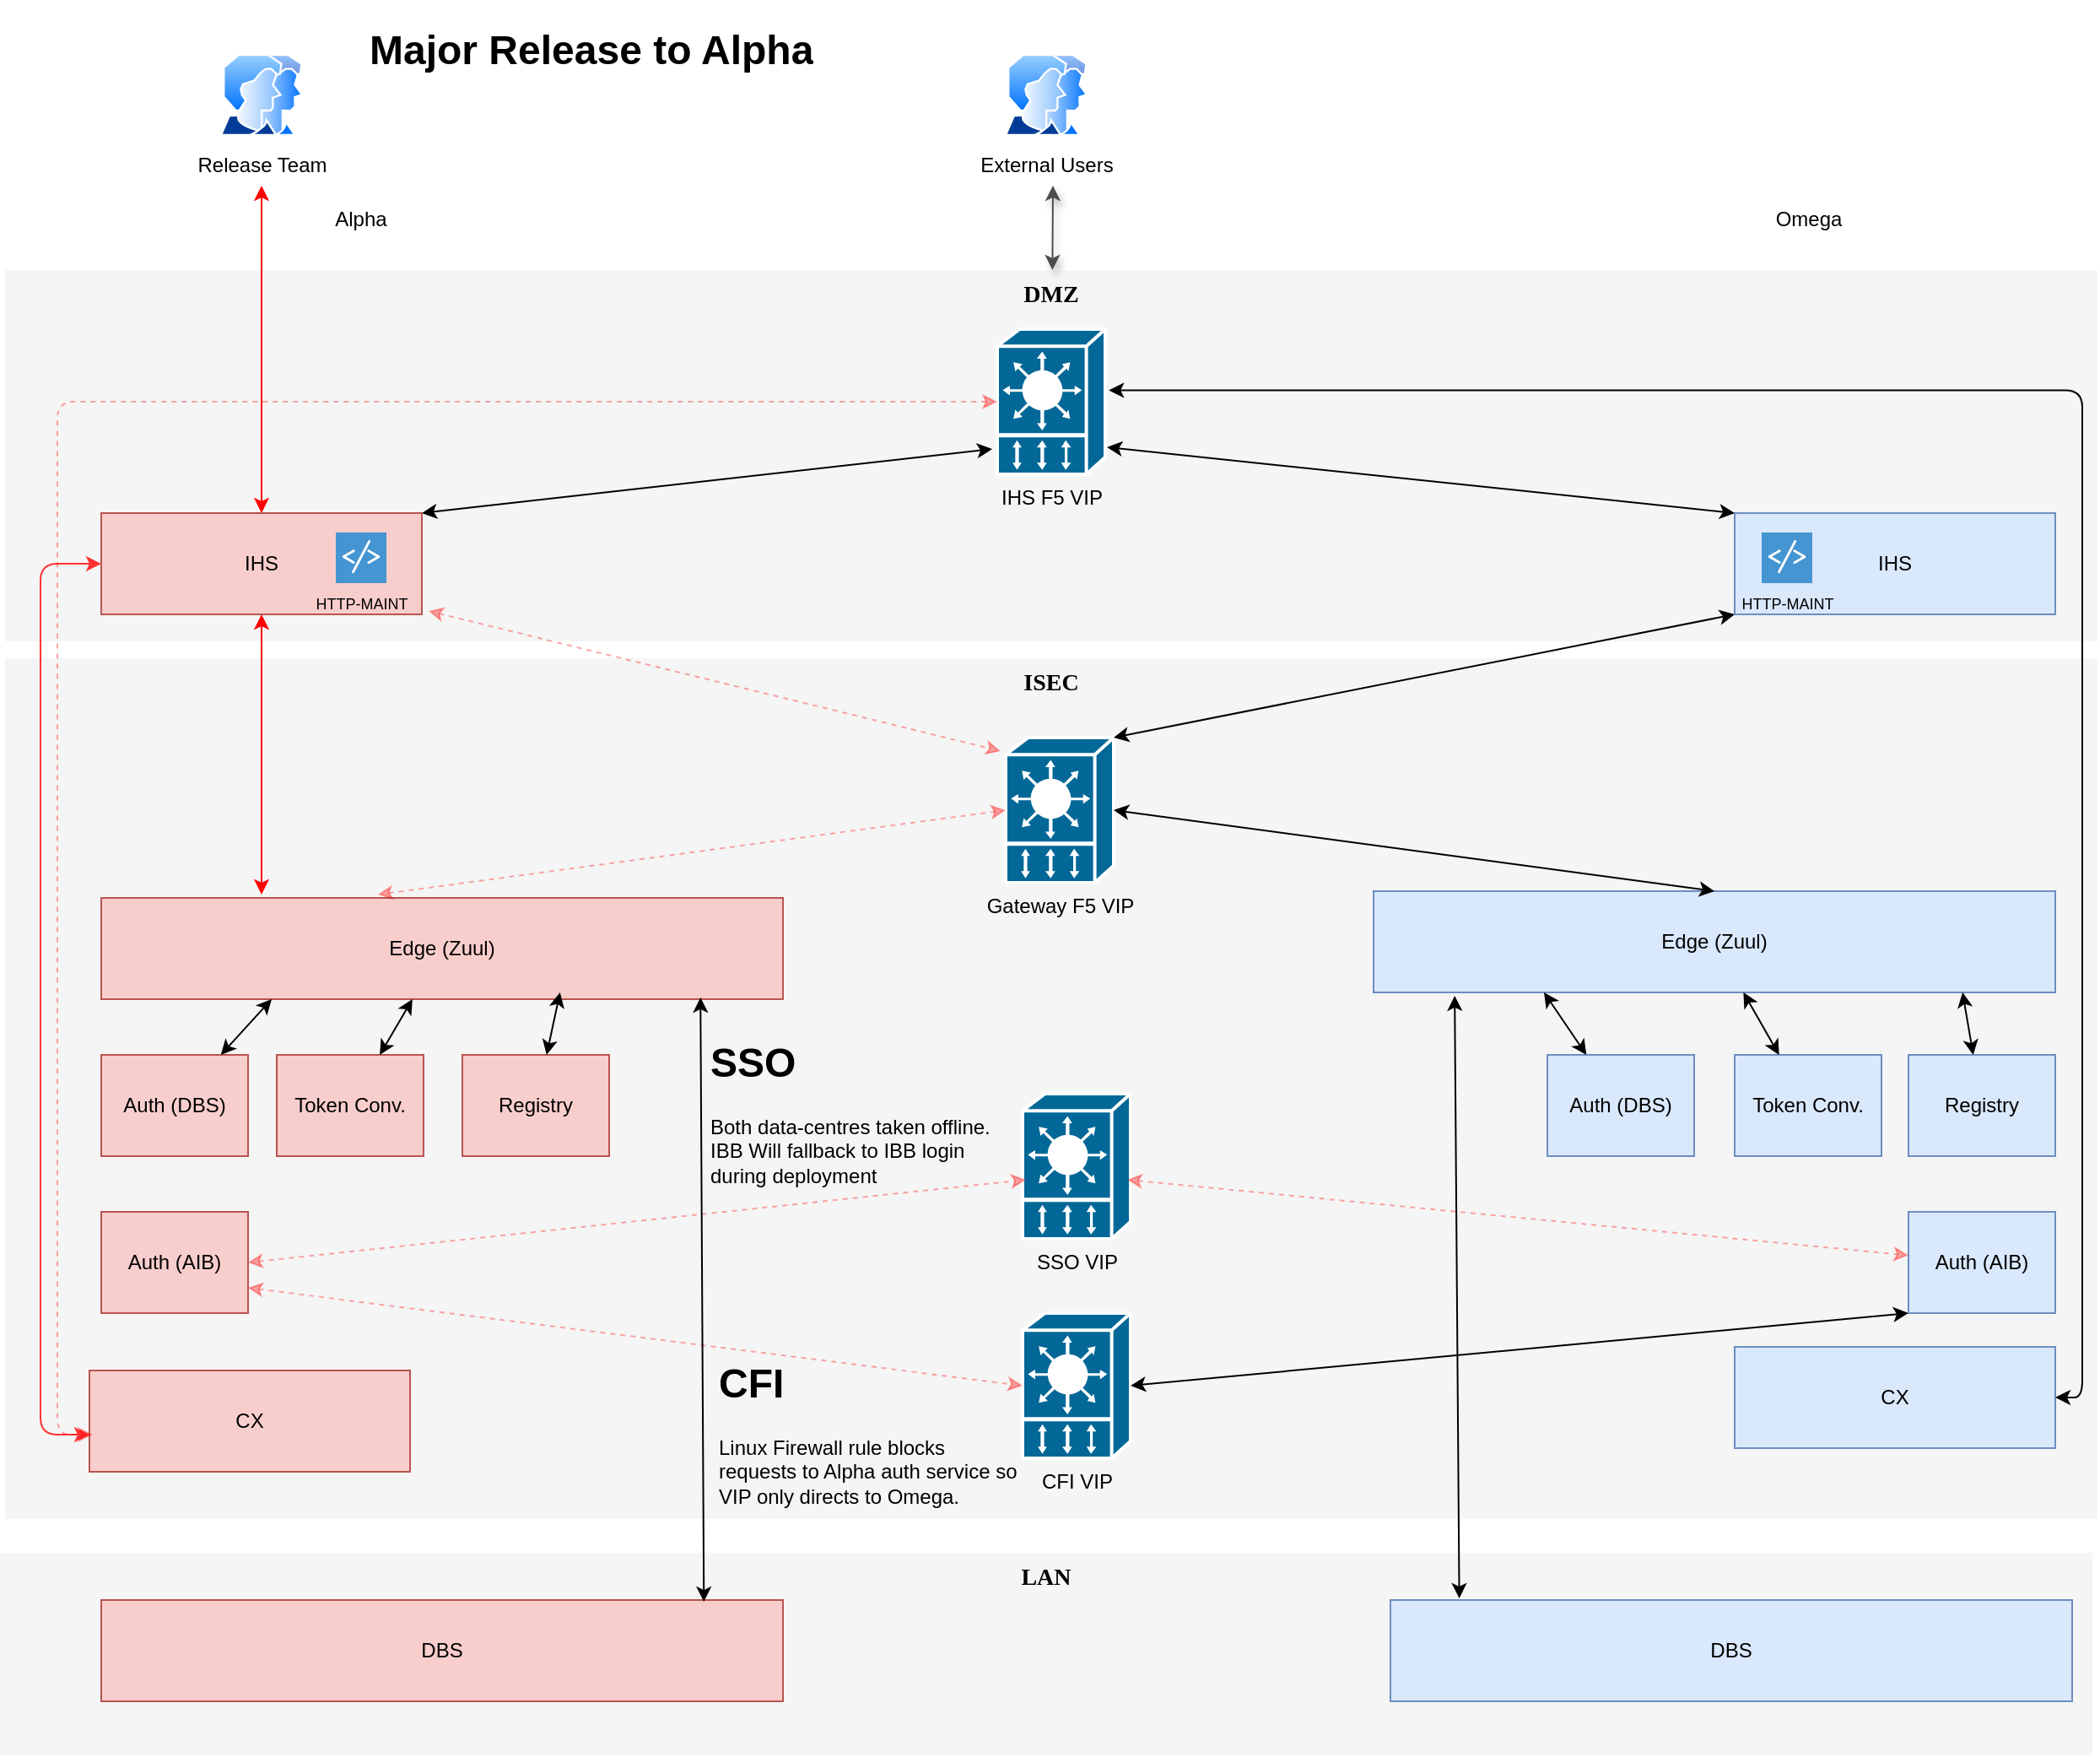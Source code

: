 <mxfile version="12.8.8" type="github">
  <diagram name="Page-1" id="c37626ed-c26b-45fb-9056-f9ebc6bb27b6">
    <mxGraphModel dx="1406" dy="649" grid="1" gridSize="10" guides="1" tooltips="1" connect="1" arrows="1" fold="1" page="1" pageScale="1" pageWidth="1100" pageHeight="850" background="#ffffff" math="0" shadow="0">
      <root>
        <mxCell id="0" />
        <mxCell id="1" parent="0" />
        <mxCell id="QfznqnuBZ1IlKUxBiRQi-20" value="LAN" style="whiteSpace=wrap;html=1;rounded=0;shadow=0;comic=0;strokeWidth=1;fontFamily=Verdana;fontSize=14;fillColor=#f5f5f5;strokeColor=none;verticalAlign=top;fontStyle=1" parent="1" vertex="1">
          <mxGeometry x="476" y="920" width="1240" height="120" as="geometry" />
        </mxCell>
        <mxCell id="1c7a67bf8fd3230f-83" value="DMZ" style="whiteSpace=wrap;html=1;rounded=0;shadow=0;comic=0;strokeWidth=1;fontFamily=Verdana;fontSize=14;fillColor=#f5f5f5;strokeColor=none;verticalAlign=top;fontStyle=1" parent="1" vertex="1">
          <mxGeometry x="479" y="160" width="1240" height="220" as="geometry" />
        </mxCell>
        <mxCell id="QfznqnuBZ1IlKUxBiRQi-1" value="IHS F5 VIP" style="shape=mxgraph.cisco.misc.vip;html=1;dashed=0;fillColor=#036897;strokeColor=#ffffff;strokeWidth=2;verticalLabelPosition=bottom;verticalAlign=top" parent="1" vertex="1">
          <mxGeometry x="1067" y="195" width="64" height="86" as="geometry" />
        </mxCell>
        <mxCell id="QfznqnuBZ1IlKUxBiRQi-4" value="External Users" style="aspect=fixed;perimeter=ellipsePerimeter;html=1;align=center;shadow=0;dashed=0;spacingTop=3;image;image=img/lib/active_directory/user_accounts.svg;" parent="1" vertex="1">
          <mxGeometry x="1071" y="32" width="50" height="48.5" as="geometry" />
        </mxCell>
        <mxCell id="QfznqnuBZ1IlKUxBiRQi-6" value="IHS" style="rounded=0;whiteSpace=wrap;html=1;fillColor=#f8cecc;strokeColor=#b85450;" parent="1" vertex="1">
          <mxGeometry x="536" y="304" width="190" height="60" as="geometry" />
        </mxCell>
        <mxCell id="QfznqnuBZ1IlKUxBiRQi-7" value="IHS" style="rounded=0;whiteSpace=wrap;html=1;strokeColor=#6c8ebf;fillColor=#dae8fc;" parent="1" vertex="1">
          <mxGeometry x="1504" y="304" width="190" height="60" as="geometry" />
        </mxCell>
        <mxCell id="QfznqnuBZ1IlKUxBiRQi-9" value="ISEC" style="whiteSpace=wrap;html=1;rounded=0;shadow=0;comic=0;strokeWidth=1;fontFamily=Verdana;fontSize=14;fillColor=#f5f5f5;strokeColor=none;verticalAlign=top;fontStyle=1" parent="1" vertex="1">
          <mxGeometry x="479" y="390" width="1240" height="510" as="geometry" />
        </mxCell>
        <mxCell id="QfznqnuBZ1IlKUxBiRQi-11" value="Edge (Zuul)" style="rounded=0;whiteSpace=wrap;html=1;strokeColor=#b85450;fillColor=#f8cecc;" parent="1" vertex="1">
          <mxGeometry x="536" y="532" width="404" height="60" as="geometry" />
        </mxCell>
        <mxCell id="QfznqnuBZ1IlKUxBiRQi-12" value="Edge (Zuul)" style="rounded=0;whiteSpace=wrap;html=1;strokeColor=#6c8ebf;fillColor=#dae8fc;" parent="1" vertex="1">
          <mxGeometry x="1290" y="528" width="404" height="60" as="geometry" />
        </mxCell>
        <mxCell id="QfznqnuBZ1IlKUxBiRQi-13" value="Gateway F5 VIP" style="shape=mxgraph.cisco.misc.vip;html=1;dashed=0;fillColor=#036897;strokeColor=#ffffff;strokeWidth=2;verticalLabelPosition=bottom;verticalAlign=top" parent="1" vertex="1">
          <mxGeometry x="1072" y="437" width="64" height="86" as="geometry" />
        </mxCell>
        <mxCell id="QfznqnuBZ1IlKUxBiRQi-14" value="CX" style="rounded=0;whiteSpace=wrap;html=1;fillColor=#f8cecc;strokeColor=#b85450;" parent="1" vertex="1">
          <mxGeometry x="529" y="812" width="190" height="60" as="geometry" />
        </mxCell>
        <mxCell id="QfznqnuBZ1IlKUxBiRQi-15" value="CX" style="rounded=0;whiteSpace=wrap;html=1;fillColor=#dae8fc;strokeColor=#6c8ebf;" parent="1" vertex="1">
          <mxGeometry x="1504" y="798" width="190" height="60" as="geometry" />
        </mxCell>
        <mxCell id="QfznqnuBZ1IlKUxBiRQi-16" value="Auth (DBS)" style="rounded=0;whiteSpace=wrap;html=1;fillColor=#f8cecc;strokeColor=#b85450;" parent="1" vertex="1">
          <mxGeometry x="536" y="625" width="87" height="60" as="geometry" />
        </mxCell>
        <mxCell id="QfznqnuBZ1IlKUxBiRQi-17" value="Auth (DBS)" style="rounded=0;whiteSpace=wrap;html=1;strokeColor=#6c8ebf;fillColor=#dae8fc;" parent="1" vertex="1">
          <mxGeometry x="1393" y="625" width="87" height="60" as="geometry" />
        </mxCell>
        <mxCell id="6oNJGKLIgyjYE0U5j6M9-1" value="SSO VIP" style="shape=mxgraph.cisco.misc.vip;html=1;dashed=0;fillColor=#036897;strokeColor=#ffffff;strokeWidth=2;verticalLabelPosition=bottom;verticalAlign=top" parent="1" vertex="1">
          <mxGeometry x="1082" y="648" width="64" height="86" as="geometry" />
        </mxCell>
        <mxCell id="6oNJGKLIgyjYE0U5j6M9-2" value="" style="endArrow=classic;startArrow=classic;html=1;entryX=1.016;entryY=0.814;entryDx=0;entryDy=0;entryPerimeter=0;exitX=0;exitY=0;exitDx=0;exitDy=0;" parent="1" source="QfznqnuBZ1IlKUxBiRQi-7" target="QfznqnuBZ1IlKUxBiRQi-1" edge="1">
          <mxGeometry width="50" height="50" relative="1" as="geometry">
            <mxPoint x="1310" y="350" as="sourcePoint" />
            <mxPoint x="1360" y="300" as="targetPoint" />
          </mxGeometry>
        </mxCell>
        <mxCell id="6oNJGKLIgyjYE0U5j6M9-5" value="" style="endArrow=classic;startArrow=classic;html=1;entryX=1;entryY=0;entryDx=0;entryDy=0;exitX=-0.047;exitY=0.826;exitDx=0;exitDy=0;exitPerimeter=0;" parent="1" source="QfznqnuBZ1IlKUxBiRQi-1" target="QfznqnuBZ1IlKUxBiRQi-6" edge="1">
          <mxGeometry width="50" height="50" relative="1" as="geometry">
            <mxPoint x="1120" y="480" as="sourcePoint" />
            <mxPoint x="1170" y="430" as="targetPoint" />
          </mxGeometry>
        </mxCell>
        <mxCell id="6oNJGKLIgyjYE0U5j6M9-7" value="" style="endArrow=classic;startArrow=classic;html=1;entryX=0;entryY=1;entryDx=0;entryDy=0;exitX=1;exitY=0;exitDx=0;exitDy=0;exitPerimeter=0;" parent="1" source="QfznqnuBZ1IlKUxBiRQi-13" target="QfznqnuBZ1IlKUxBiRQi-7" edge="1">
          <mxGeometry width="50" height="50" relative="1" as="geometry">
            <mxPoint x="1139.992" y="496.999" as="sourcePoint" />
            <mxPoint x="1300" y="450" as="targetPoint" />
          </mxGeometry>
        </mxCell>
        <mxCell id="6oNJGKLIgyjYE0U5j6M9-10" value="" style="endArrow=classic;startArrow=classic;html=1;entryX=1;entryY=0.5;entryDx=0;entryDy=0;entryPerimeter=0;exitX=0.5;exitY=0;exitDx=0;exitDy=0;" parent="1" source="QfznqnuBZ1IlKUxBiRQi-12" target="QfznqnuBZ1IlKUxBiRQi-13" edge="1">
          <mxGeometry width="50" height="50" relative="1" as="geometry">
            <mxPoint x="1260" y="678" as="sourcePoint" />
            <mxPoint x="1310" y="628" as="targetPoint" />
          </mxGeometry>
        </mxCell>
        <mxCell id="6oNJGKLIgyjYE0U5j6M9-11" value="" style="endArrow=classic;startArrow=classic;html=1;entryX=0.25;entryY=1;entryDx=0;entryDy=0;" parent="1" source="QfznqnuBZ1IlKUxBiRQi-16" target="QfznqnuBZ1IlKUxBiRQi-11" edge="1">
          <mxGeometry width="50" height="50" relative="1" as="geometry">
            <mxPoint x="760" y="688" as="sourcePoint" />
            <mxPoint x="810" y="638" as="targetPoint" />
          </mxGeometry>
        </mxCell>
        <mxCell id="6oNJGKLIgyjYE0U5j6M9-12" value="Token Conv." style="rounded=0;whiteSpace=wrap;html=1;fillColor=#f8cecc;strokeColor=#b85450;" parent="1" vertex="1">
          <mxGeometry x="640" y="625" width="87" height="60" as="geometry" />
        </mxCell>
        <mxCell id="6oNJGKLIgyjYE0U5j6M9-13" value="Token Conv." style="rounded=0;whiteSpace=wrap;html=1;direction=south;strokeColor=#6c8ebf;fillColor=#dae8fc;" parent="1" vertex="1">
          <mxGeometry x="1504" y="625" width="87" height="60" as="geometry" />
        </mxCell>
        <mxCell id="6oNJGKLIgyjYE0U5j6M9-14" value="Registry" style="rounded=0;whiteSpace=wrap;html=1;fillColor=#f8cecc;strokeColor=#b85450;" parent="1" vertex="1">
          <mxGeometry x="750" y="625" width="87" height="60" as="geometry" />
        </mxCell>
        <mxCell id="6oNJGKLIgyjYE0U5j6M9-15" value="Registry" style="rounded=0;whiteSpace=wrap;html=1;strokeColor=#6c8ebf;fillColor=#dae8fc;" parent="1" vertex="1">
          <mxGeometry x="1607" y="625" width="87" height="60" as="geometry" />
        </mxCell>
        <mxCell id="6oNJGKLIgyjYE0U5j6M9-16" value="" style="endArrow=classic;startArrow=classic;html=1;" parent="1" source="6oNJGKLIgyjYE0U5j6M9-12" target="QfznqnuBZ1IlKUxBiRQi-11" edge="1">
          <mxGeometry width="50" height="50" relative="1" as="geometry">
            <mxPoint x="780" y="628" as="sourcePoint" />
            <mxPoint x="830" y="588" as="targetPoint" />
          </mxGeometry>
        </mxCell>
        <mxCell id="6oNJGKLIgyjYE0U5j6M9-19" value="" style="endArrow=classic;startArrow=classic;html=1;entryX=0.673;entryY=0.933;entryDx=0;entryDy=0;entryPerimeter=0;" parent="1" source="6oNJGKLIgyjYE0U5j6M9-14" target="QfznqnuBZ1IlKUxBiRQi-11" edge="1">
          <mxGeometry width="50" height="50" relative="1" as="geometry">
            <mxPoint x="950" y="658" as="sourcePoint" />
            <mxPoint x="1000" y="608" as="targetPoint" />
          </mxGeometry>
        </mxCell>
        <mxCell id="6oNJGKLIgyjYE0U5j6M9-23" value="" style="endArrow=classic;startArrow=classic;html=1;entryX=0.25;entryY=1;entryDx=0;entryDy=0;" parent="1" source="QfznqnuBZ1IlKUxBiRQi-17" target="QfznqnuBZ1IlKUxBiRQi-12" edge="1">
          <mxGeometry width="50" height="50" relative="1" as="geometry">
            <mxPoint x="1170" y="728" as="sourcePoint" />
            <mxPoint x="1220" y="678" as="targetPoint" />
          </mxGeometry>
        </mxCell>
        <mxCell id="6oNJGKLIgyjYE0U5j6M9-24" value="" style="endArrow=classic;startArrow=classic;html=1;" parent="1" source="6oNJGKLIgyjYE0U5j6M9-13" target="QfznqnuBZ1IlKUxBiRQi-12" edge="1">
          <mxGeometry width="50" height="50" relative="1" as="geometry">
            <mxPoint x="1492" y="607.289" as="sourcePoint" />
            <mxPoint x="1492" y="557.289" as="targetPoint" />
          </mxGeometry>
        </mxCell>
        <mxCell id="6oNJGKLIgyjYE0U5j6M9-25" value="" style="endArrow=classic;startArrow=classic;html=1;entryX=0.864;entryY=1;entryDx=0;entryDy=0;entryPerimeter=0;" parent="1" source="6oNJGKLIgyjYE0U5j6M9-15" target="QfznqnuBZ1IlKUxBiRQi-12" edge="1">
          <mxGeometry width="50" height="50" relative="1" as="geometry">
            <mxPoint x="1550" y="728" as="sourcePoint" />
            <mxPoint x="1600" y="678" as="targetPoint" />
          </mxGeometry>
        </mxCell>
        <mxCell id="6oNJGKLIgyjYE0U5j6M9-28" value="Auth (AIB)" style="rounded=0;whiteSpace=wrap;html=1;fillColor=#dae8fc;strokeColor=#6c8ebf;" parent="1" vertex="1">
          <mxGeometry x="1607" y="718" width="87" height="60" as="geometry" />
        </mxCell>
        <mxCell id="6oNJGKLIgyjYE0U5j6M9-29" value="Auth (AIB)" style="rounded=0;whiteSpace=wrap;html=1;fillColor=#f8cecc;strokeColor=#b85450;" parent="1" vertex="1">
          <mxGeometry x="536" y="718" width="87" height="60" as="geometry" />
        </mxCell>
        <mxCell id="6oNJGKLIgyjYE0U5j6M9-30" value="" style="endArrow=classic;startArrow=classic;html=1;exitX=1;exitY=0.5;exitDx=0;exitDy=0;entryX=0.031;entryY=0.593;entryDx=0;entryDy=0;entryPerimeter=0;shadow=0;dashed=1;strokeColor=#FF0000;opacity=35;" parent="1" source="6oNJGKLIgyjYE0U5j6M9-29" target="6oNJGKLIgyjYE0U5j6M9-1" edge="1">
          <mxGeometry width="50" height="50" relative="1" as="geometry">
            <mxPoint x="880" y="778" as="sourcePoint" />
            <mxPoint x="930" y="728" as="targetPoint" />
          </mxGeometry>
        </mxCell>
        <mxCell id="6oNJGKLIgyjYE0U5j6M9-31" value="" style="endArrow=classic;startArrow=classic;html=1;exitX=0.969;exitY=0.593;exitDx=0;exitDy=0;exitPerimeter=0;shadow=0;dashed=1;strokeColor=#FF0000;opacity=35;" parent="1" source="6oNJGKLIgyjYE0U5j6M9-1" target="6oNJGKLIgyjYE0U5j6M9-28" edge="1">
          <mxGeometry width="50" height="50" relative="1" as="geometry">
            <mxPoint x="1240" y="748" as="sourcePoint" />
            <mxPoint x="1290" y="698" as="targetPoint" />
          </mxGeometry>
        </mxCell>
        <mxCell id="6oNJGKLIgyjYE0U5j6M9-32" value="CFI VIP" style="shape=mxgraph.cisco.misc.vip;html=1;dashed=0;fillColor=#036897;strokeColor=#ffffff;strokeWidth=2;verticalLabelPosition=bottom;verticalAlign=top" parent="1" vertex="1">
          <mxGeometry x="1082" y="778" width="64" height="86" as="geometry" />
        </mxCell>
        <mxCell id="31PAyU2MHmQEK9PxuPvI-1" value="" style="endArrow=classic;startArrow=classic;html=1;exitX=1;exitY=0.5;exitDx=0;exitDy=0;entryX=1.033;entryY=0.421;entryDx=0;entryDy=0;entryPerimeter=0;edgeStyle=elbowEdgeStyle;" parent="1" source="QfznqnuBZ1IlKUxBiRQi-15" target="QfznqnuBZ1IlKUxBiRQi-1" edge="1">
          <mxGeometry width="50" height="50" relative="1" as="geometry">
            <mxPoint x="1160" y="990" as="sourcePoint" />
            <mxPoint x="1210" y="940" as="targetPoint" />
            <Array as="points">
              <mxPoint x="1710" y="650" />
            </Array>
          </mxGeometry>
        </mxCell>
        <mxCell id="31PAyU2MHmQEK9PxuPvI-2" value="" style="endArrow=classic;startArrow=classic;html=1;exitX=1;exitY=0.75;exitDx=0;exitDy=0;entryX=0;entryY=0.5;entryDx=0;entryDy=0;entryPerimeter=0;shadow=0;dashed=1;strokeColor=#FF0000;opacity=35;" parent="1" source="6oNJGKLIgyjYE0U5j6M9-29" target="6oNJGKLIgyjYE0U5j6M9-32" edge="1">
          <mxGeometry width="50" height="50" relative="1" as="geometry">
            <mxPoint x="990" y="828" as="sourcePoint" />
            <mxPoint x="1040" y="778" as="targetPoint" />
          </mxGeometry>
        </mxCell>
        <mxCell id="RRaRMntgKjidEFnBLUo5-1" value="DBS" style="rounded=0;whiteSpace=wrap;html=1;fillColor=#f8cecc;strokeColor=#b85450;" parent="1" vertex="1">
          <mxGeometry x="536" y="948" width="404" height="60" as="geometry" />
        </mxCell>
        <mxCell id="RRaRMntgKjidEFnBLUo5-2" value="DBS" style="rounded=0;whiteSpace=wrap;html=1;fillColor=#dae8fc;strokeColor=#6c8ebf;" parent="1" vertex="1">
          <mxGeometry x="1300" y="948" width="404" height="60" as="geometry" />
        </mxCell>
        <mxCell id="RRaRMntgKjidEFnBLUo5-3" value="" style="endArrow=classic;startArrow=classic;html=1;entryX=0;entryY=1;entryDx=0;entryDy=0;exitX=1;exitY=0.5;exitDx=0;exitDy=0;exitPerimeter=0;" parent="1" source="6oNJGKLIgyjYE0U5j6M9-32" target="6oNJGKLIgyjYE0U5j6M9-28" edge="1">
          <mxGeometry width="50" height="50" relative="1" as="geometry">
            <mxPoint x="1290" y="848" as="sourcePoint" />
            <mxPoint x="1340" y="798" as="targetPoint" />
          </mxGeometry>
        </mxCell>
        <mxCell id="RRaRMntgKjidEFnBLUo5-5" value="" style="endArrow=classic;startArrow=classic;html=1;entryX=0.879;entryY=0.983;entryDx=0;entryDy=0;entryPerimeter=0;exitX=0.884;exitY=0.017;exitDx=0;exitDy=0;exitPerimeter=0;" parent="1" source="RRaRMntgKjidEFnBLUo5-1" target="QfznqnuBZ1IlKUxBiRQi-11" edge="1">
          <mxGeometry width="50" height="50" relative="1" as="geometry">
            <mxPoint x="991" y="948" as="sourcePoint" />
            <mxPoint x="1020" y="638" as="targetPoint" />
            <Array as="points" />
          </mxGeometry>
        </mxCell>
        <mxCell id="RRaRMntgKjidEFnBLUo5-6" value="" style="endArrow=classic;startArrow=classic;html=1;entryX=0.119;entryY=1.033;entryDx=0;entryDy=0;entryPerimeter=0;exitX=0.101;exitY=-0.017;exitDx=0;exitDy=0;exitPerimeter=0;" parent="1" source="RRaRMntgKjidEFnBLUo5-2" target="QfznqnuBZ1IlKUxBiRQi-12" edge="1">
          <mxGeometry width="50" height="50" relative="1" as="geometry">
            <mxPoint x="1190" y="808" as="sourcePoint" />
            <mxPoint x="1240" y="758" as="targetPoint" />
          </mxGeometry>
        </mxCell>
        <mxCell id="n90fWTQ8XHFbxvg9ftpo-2" value="" style="endArrow=classic;startArrow=classic;html=1;entryX=0.5;entryY=1;entryDx=0;entryDy=0;strokeColor=#FF0000;" edge="1" parent="1" target="QfznqnuBZ1IlKUxBiRQi-6">
          <mxGeometry width="50" height="50" relative="1" as="geometry">
            <mxPoint x="631" y="530" as="sourcePoint" />
            <mxPoint x="630" y="440" as="targetPoint" />
          </mxGeometry>
        </mxCell>
        <mxCell id="n90fWTQ8XHFbxvg9ftpo-5" value="" style="endArrow=classic;startArrow=classic;html=1;exitX=0;exitY=0.5;exitDx=0;exitDy=0;edgeStyle=orthogonalEdgeStyle;strokeColor=#FF3333;" edge="1" parent="1" source="QfznqnuBZ1IlKUxBiRQi-6">
          <mxGeometry width="50" height="50" relative="1" as="geometry">
            <mxPoint x="480" y="1010" as="sourcePoint" />
            <mxPoint x="529" y="850" as="targetPoint" />
            <Array as="points">
              <mxPoint x="500" y="334" />
              <mxPoint x="500" y="850" />
              <mxPoint x="529" y="850" />
            </Array>
          </mxGeometry>
        </mxCell>
        <mxCell id="n90fWTQ8XHFbxvg9ftpo-6" value="&lt;h1&gt;&lt;span&gt;Major Release to Alpha&lt;/span&gt;&lt;br&gt;&lt;/h1&gt;" style="text;html=1;strokeColor=none;fillColor=none;spacing=5;spacingTop=-20;whiteSpace=wrap;overflow=hidden;rounded=0;" vertex="1" parent="1">
          <mxGeometry x="690" y="10" width="300" height="120" as="geometry" />
        </mxCell>
        <mxCell id="n90fWTQ8XHFbxvg9ftpo-7" value="Alpha" style="text;html=1;strokeColor=none;fillColor=none;align=center;verticalAlign=middle;whiteSpace=wrap;rounded=0;" vertex="1" parent="1">
          <mxGeometry x="670" y="120" width="40" height="20" as="geometry" />
        </mxCell>
        <mxCell id="n90fWTQ8XHFbxvg9ftpo-8" value="Omega" style="text;html=1;strokeColor=none;fillColor=none;align=center;verticalAlign=middle;whiteSpace=wrap;rounded=0;" vertex="1" parent="1">
          <mxGeometry x="1527.5" y="120" width="40" height="20" as="geometry" />
        </mxCell>
        <mxCell id="n90fWTQ8XHFbxvg9ftpo-9" value="Release Team" style="aspect=fixed;perimeter=ellipsePerimeter;html=1;align=center;shadow=0;dashed=0;spacingTop=3;image;image=img/lib/active_directory/user_accounts.svg;" vertex="1" parent="1">
          <mxGeometry x="606" y="32" width="50" height="48.5" as="geometry" />
        </mxCell>
        <mxCell id="n90fWTQ8XHFbxvg9ftpo-10" value="" style="endArrow=classic;startArrow=classic;html=1;strokeColor=#4D4D4D;shadow=1;" edge="1" parent="1" source="1c7a67bf8fd3230f-83">
          <mxGeometry width="50" height="50" relative="1" as="geometry">
            <mxPoint x="1070" y="160" as="sourcePoint" />
            <mxPoint x="1100" y="110" as="targetPoint" />
          </mxGeometry>
        </mxCell>
        <mxCell id="n90fWTQ8XHFbxvg9ftpo-11" value="" style="endArrow=classic;startArrow=classic;html=1;strokeColor=#FF0000;exitX=0.5;exitY=0;exitDx=0;exitDy=0;rounded=1;" edge="1" parent="1" source="QfznqnuBZ1IlKUxBiRQi-6">
          <mxGeometry width="50" height="50" relative="1" as="geometry">
            <mxPoint x="600" y="290" as="sourcePoint" />
            <mxPoint x="631" y="110" as="targetPoint" />
          </mxGeometry>
        </mxCell>
        <mxCell id="n90fWTQ8XHFbxvg9ftpo-15" value="" style="endArrow=classic;startArrow=classic;html=1;shadow=0;strokeColor=#FF0000;entryX=-0.047;entryY=0.093;entryDx=0;entryDy=0;entryPerimeter=0;dashed=1;opacity=35;" edge="1" parent="1" target="QfznqnuBZ1IlKUxBiRQi-13">
          <mxGeometry width="50" height="50" relative="1" as="geometry">
            <mxPoint x="730" y="362" as="sourcePoint" />
            <mxPoint x="910" y="400" as="targetPoint" />
          </mxGeometry>
        </mxCell>
        <mxCell id="n90fWTQ8XHFbxvg9ftpo-16" value="" style="endArrow=classic;startArrow=classic;html=1;shadow=0;dashed=1;strokeColor=#FF0000;entryX=0.011;entryY=0.633;entryDx=0;entryDy=0;entryPerimeter=0;exitX=0;exitY=0.5;exitDx=0;exitDy=0;exitPerimeter=0;edgeStyle=elbowEdgeStyle;opacity=35;comic=0;" edge="1" parent="1" source="QfznqnuBZ1IlKUxBiRQi-1" target="QfznqnuBZ1IlKUxBiRQi-14">
          <mxGeometry width="50" height="50" relative="1" as="geometry">
            <mxPoint x="1050" y="970" as="sourcePoint" />
            <mxPoint x="1100" y="920" as="targetPoint" />
            <Array as="points">
              <mxPoint x="510" y="540" />
            </Array>
          </mxGeometry>
        </mxCell>
        <mxCell id="n90fWTQ8XHFbxvg9ftpo-19" value="" style="endArrow=classic;startArrow=classic;html=1;entryX=0;entryY=0.5;entryDx=0;entryDy=0;entryPerimeter=0;shadow=0;dashed=1;strokeColor=#FF0000;opacity=35;" edge="1" parent="1" target="QfznqnuBZ1IlKUxBiRQi-13">
          <mxGeometry width="50" height="50" relative="1" as="geometry">
            <mxPoint x="700" y="530" as="sourcePoint" />
            <mxPoint x="1121" y="498" as="targetPoint" />
          </mxGeometry>
        </mxCell>
        <mxCell id="n90fWTQ8XHFbxvg9ftpo-20" value="&lt;h1&gt;SSO&lt;/h1&gt;&lt;p&gt;Both data-centres taken offline.&lt;br&gt;IBB Will fallback to IBB login during deployment&lt;/p&gt;" style="text;html=1;strokeColor=none;fillColor=none;spacing=5;spacingTop=-20;whiteSpace=wrap;overflow=hidden;rounded=0;" vertex="1" parent="1">
          <mxGeometry x="892" y="610" width="190" height="120" as="geometry" />
        </mxCell>
        <mxCell id="n90fWTQ8XHFbxvg9ftpo-24" value="HTTP-MAINT" style="shadow=0;dashed=0;html=1;strokeColor=none;fillColor=#4495D1;labelPosition=center;verticalLabelPosition=bottom;verticalAlign=top;align=center;outlineConnect=0;shape=mxgraph.veeam.script;fontSize=9;" vertex="1" parent="1">
          <mxGeometry x="1520" y="315.5" width="30" height="30" as="geometry" />
        </mxCell>
        <mxCell id="n90fWTQ8XHFbxvg9ftpo-25" value="HTTP-MAINT" style="shadow=0;dashed=0;html=1;strokeColor=none;fillColor=#4495D1;labelPosition=center;verticalLabelPosition=bottom;verticalAlign=top;align=center;outlineConnect=0;shape=mxgraph.veeam.script;fontSize=9;" vertex="1" parent="1">
          <mxGeometry x="675" y="315.5" width="30" height="30" as="geometry" />
        </mxCell>
        <mxCell id="n90fWTQ8XHFbxvg9ftpo-26" value="&lt;h1&gt;CFI&lt;/h1&gt;&lt;p&gt;Linux Firewall rule blocks requests to Alpha auth service so VIP only directs to Omega.&lt;/p&gt;" style="text;html=1;strokeColor=none;fillColor=none;spacing=5;spacingTop=-20;whiteSpace=wrap;overflow=hidden;rounded=0;" vertex="1" parent="1">
          <mxGeometry x="897" y="800" width="190" height="120" as="geometry" />
        </mxCell>
      </root>
    </mxGraphModel>
  </diagram>
</mxfile>
